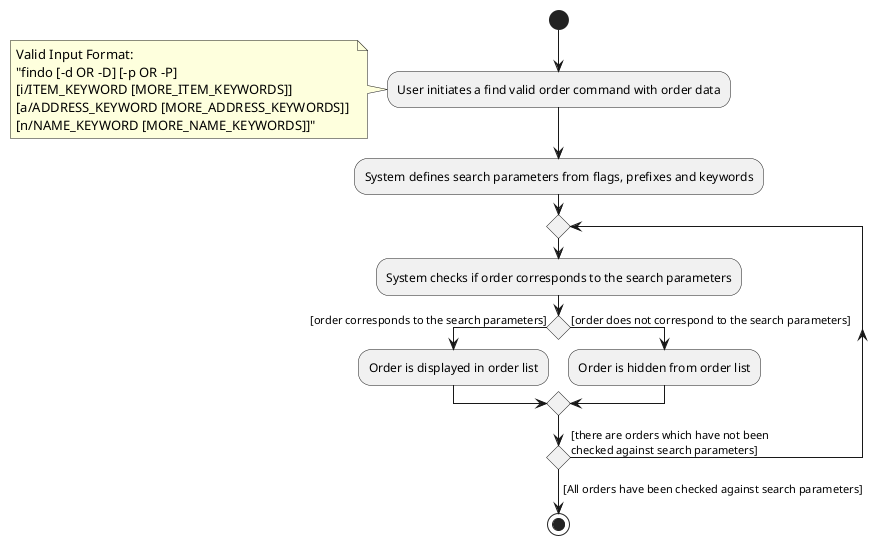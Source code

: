 @startuml
skinparam conditionStyle diamond

start
:User initiates a find valid order command with order data;
note :Valid Input Format: \n"findo [-d OR -D] [-p OR -P]\n[i/ITEM_KEYWORD [MORE_ITEM_KEYWORDS]]\n[a/ADDRESS_KEYWORD [MORE_ADDRESS_KEYWORDS]] \n[n/NAME_KEYWORD [MORE_NAME_KEYWORDS]]"
:System defines search parameters from flags, prefixes and keywords;
repeat
    :System checks if order corresponds to the search parameters;
        if () then ([order corresponds to the search parameters])
            :Order is displayed in order list;
        else ([order does not correspond to the search parameters])
            :Order is hidden from order list;
        endif
repeat while ([there are orders which have not been\nchecked against search parameters])
-> [All orders have been checked against search parameters];
stop

@enduml
